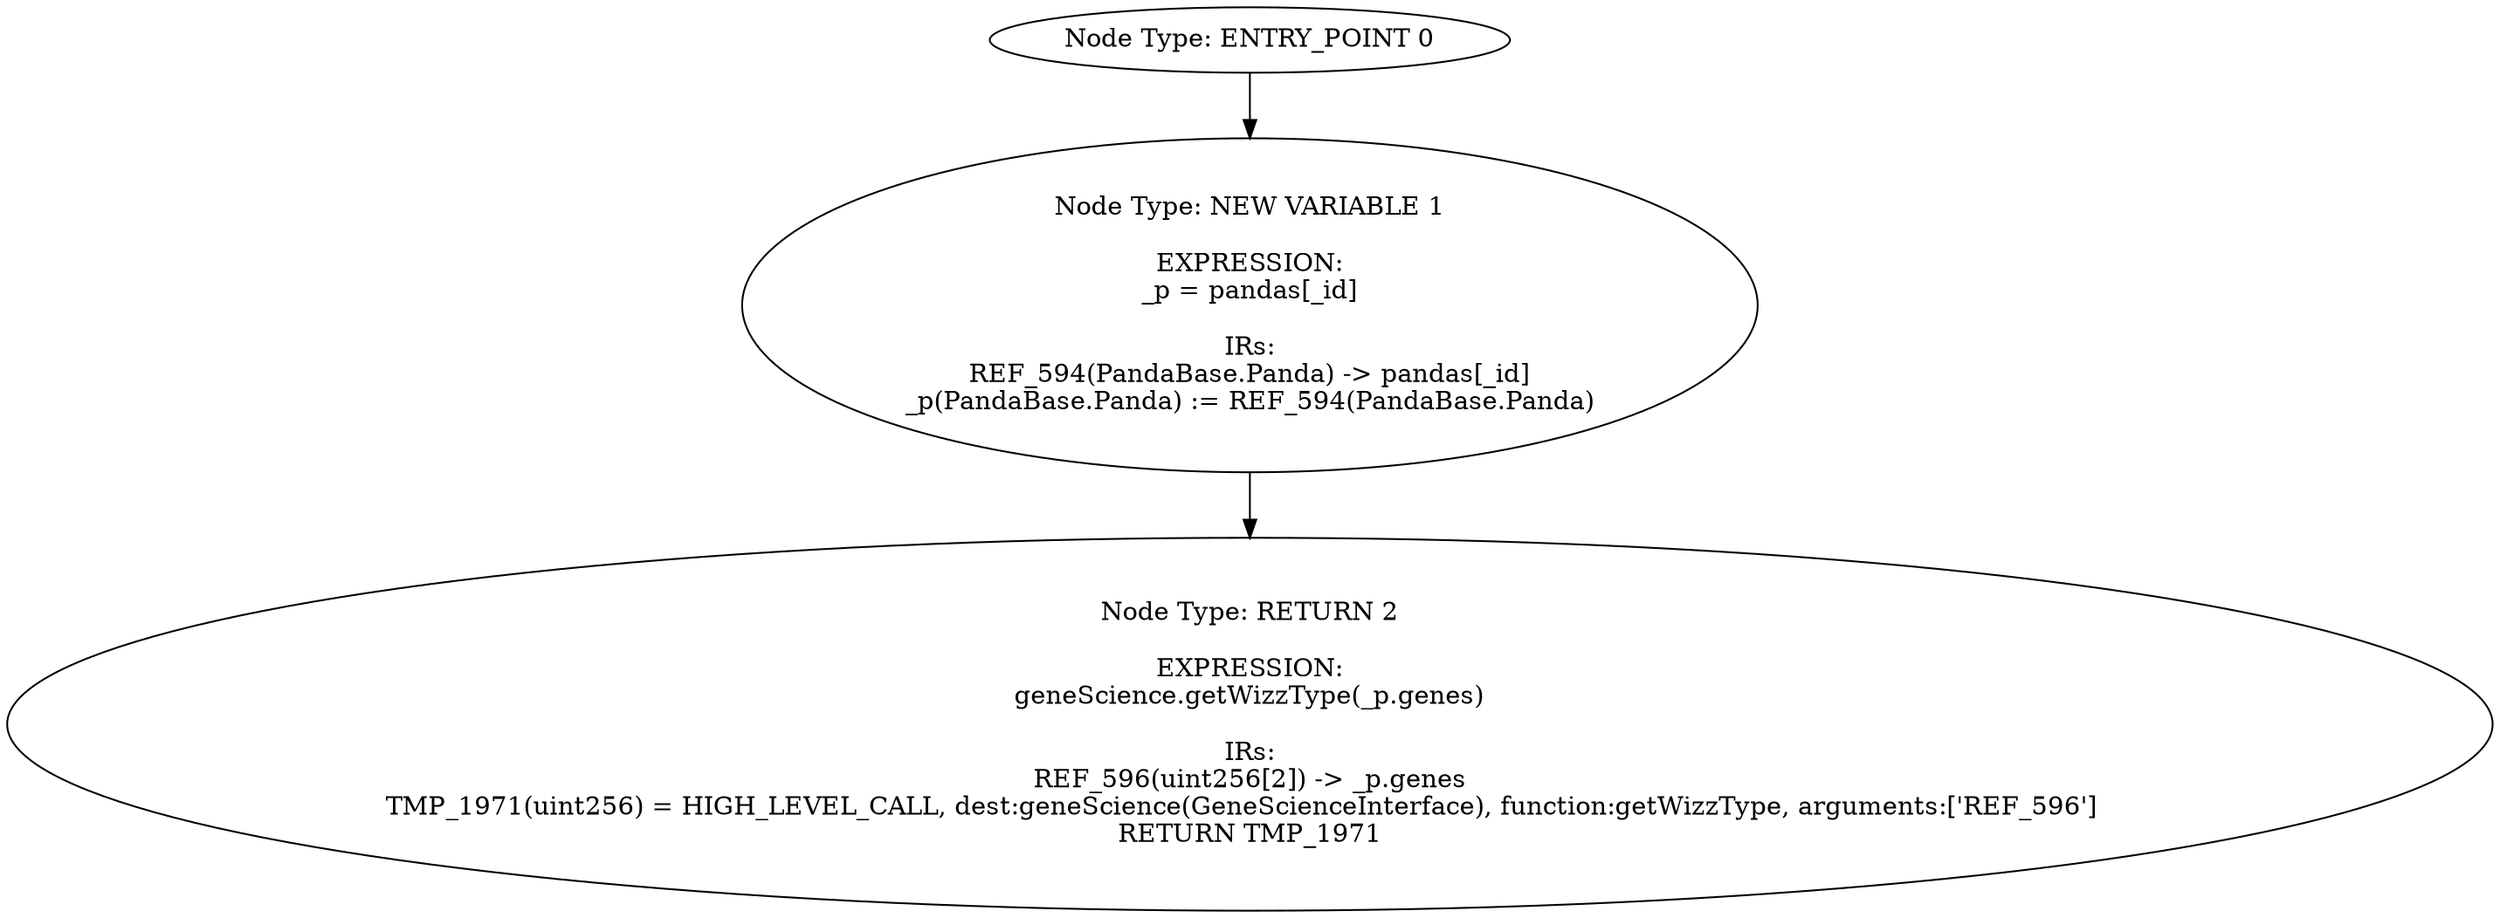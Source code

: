 digraph{
0[label="Node Type: ENTRY_POINT 0
"];
0->1;
1[label="Node Type: NEW VARIABLE 1

EXPRESSION:
_p = pandas[_id]

IRs:
REF_594(PandaBase.Panda) -> pandas[_id]
_p(PandaBase.Panda) := REF_594(PandaBase.Panda)"];
1->2;
2[label="Node Type: RETURN 2

EXPRESSION:
geneScience.getWizzType(_p.genes)

IRs:
REF_596(uint256[2]) -> _p.genes
TMP_1971(uint256) = HIGH_LEVEL_CALL, dest:geneScience(GeneScienceInterface), function:getWizzType, arguments:['REF_596']  
RETURN TMP_1971"];
}
